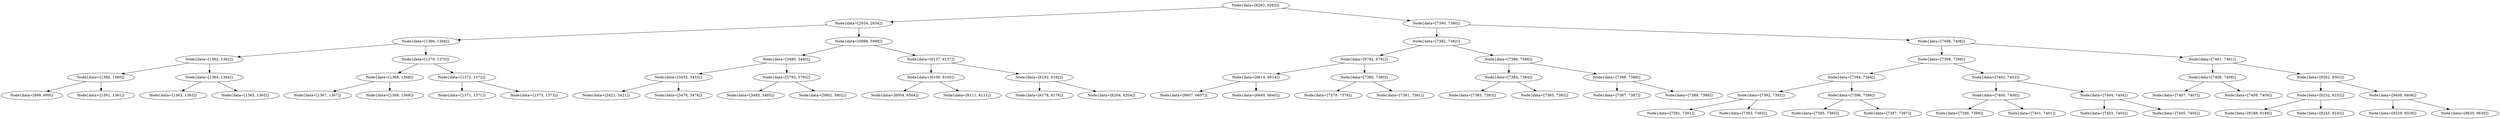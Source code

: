 digraph G{
1061055564 [label="Node{data=[6263, 6263]}"]
1061055564 -> 1498436040
1498436040 [label="Node{data=[2934, 2934]}"]
1498436040 -> 396906647
396906647 [label="Node{data=[1366, 1366]}"]
396906647 -> 1421121388
1421121388 [label="Node{data=[1362, 1362]}"]
1421121388 -> 405065146
405065146 [label="Node{data=[1360, 1360]}"]
405065146 -> 1134629223
1134629223 [label="Node{data=[999, 999]}"]
405065146 -> 383307116
383307116 [label="Node{data=[1361, 1361]}"]
1421121388 -> 1713841964
1713841964 [label="Node{data=[1364, 1364]}"]
1713841964 -> 1490059087
1490059087 [label="Node{data=[1363, 1363]}"]
1713841964 -> 322004763
322004763 [label="Node{data=[1365, 1365]}"]
396906647 -> 1137867708
1137867708 [label="Node{data=[1370, 1370]}"]
1137867708 -> 479406765
479406765 [label="Node{data=[1368, 1368]}"]
479406765 -> 1205994615
1205994615 [label="Node{data=[1367, 1367]}"]
479406765 -> 1601419823
1601419823 [label="Node{data=[1369, 1369]}"]
1137867708 -> 262944230
262944230 [label="Node{data=[1372, 1372]}"]
262944230 -> 183480572
183480572 [label="Node{data=[1371, 1371]}"]
262944230 -> 1568267370
1568267370 [label="Node{data=[1373, 1373]}"]
1498436040 -> 530163496
530163496 [label="Node{data=[5998, 5998]}"]
530163496 -> 1911861816
1911861816 [label="Node{data=[3480, 3480]}"]
1911861816 -> 107713706
107713706 [label="Node{data=[3455, 3455]}"]
107713706 -> 367166081
367166081 [label="Node{data=[3421, 3421]}"]
107713706 -> 1192282098
1192282098 [label="Node{data=[3478, 3478]}"]
1911861816 -> 320985178
320985178 [label="Node{data=[5793, 5793]}"]
320985178 -> 1236652112
1236652112 [label="Node{data=[3485, 3485]}"]
320985178 -> 1212327277
1212327277 [label="Node{data=[5802, 5802]}"]
530163496 -> 162321600
162321600 [label="Node{data=[6137, 6137]}"]
162321600 -> 340930215
340930215 [label="Node{data=[6100, 6100]}"]
340930215 -> 1937922861
1937922861 [label="Node{data=[6004, 6004]}"]
340930215 -> 783741437
783741437 [label="Node{data=[6111, 6111]}"]
162321600 -> 1095969343
1095969343 [label="Node{data=[6192, 6192]}"]
1095969343 -> 1148257188
1148257188 [label="Node{data=[6178, 6178]}"]
1095969343 -> 625701684
625701684 [label="Node{data=[6204, 6204]}"]
1061055564 -> 1022052217
1022052217 [label="Node{data=[7390, 7390]}"]
1022052217 -> 1689358345
1689358345 [label="Node{data=[7382, 7382]}"]
1689358345 -> 680645400
680645400 [label="Node{data=[6782, 6782]}"]
680645400 -> 1455282157
1455282157 [label="Node{data=[6614, 6614]}"]
1455282157 -> 806064844
806064844 [label="Node{data=[6607, 6607]}"]
1455282157 -> 1490185500
1490185500 [label="Node{data=[6640, 6640]}"]
680645400 -> 2122152973
2122152973 [label="Node{data=[7380, 7380]}"]
2122152973 -> 1179115152
1179115152 [label="Node{data=[7379, 7379]}"]
2122152973 -> 708225382
708225382 [label="Node{data=[7381, 7381]}"]
1689358345 -> 1632082865
1632082865 [label="Node{data=[7386, 7386]}"]
1632082865 -> 1959726720
1959726720 [label="Node{data=[7384, 7384]}"]
1959726720 -> 210042327
210042327 [label="Node{data=[7383, 7383]}"]
1959726720 -> 325458104
325458104 [label="Node{data=[7385, 7385]}"]
1632082865 -> 1310819190
1310819190 [label="Node{data=[7388, 7388]}"]
1310819190 -> 1108754236
1108754236 [label="Node{data=[7387, 7387]}"]
1310819190 -> 1767311596
1767311596 [label="Node{data=[7389, 7389]}"]
1022052217 -> 1247243942
1247243942 [label="Node{data=[7406, 7406]}"]
1247243942 -> 137326249
137326249 [label="Node{data=[7398, 7398]}"]
137326249 -> 2075352911
2075352911 [label="Node{data=[7394, 7394]}"]
2075352911 -> 720513213
720513213 [label="Node{data=[7392, 7392]}"]
720513213 -> 1528910107
1528910107 [label="Node{data=[7391, 7391]}"]
720513213 -> 671626992
671626992 [label="Node{data=[7393, 7393]}"]
2075352911 -> 1235242393
1235242393 [label="Node{data=[7396, 7396]}"]
1235242393 -> 1923888080
1923888080 [label="Node{data=[7395, 7395]}"]
1235242393 -> 601099543
601099543 [label="Node{data=[7397, 7397]}"]
137326249 -> 1250033707
1250033707 [label="Node{data=[7402, 7402]}"]
1250033707 -> 17125479
17125479 [label="Node{data=[7400, 7400]}"]
17125479 -> 312787236
312787236 [label="Node{data=[7399, 7399]}"]
17125479 -> 295422674
295422674 [label="Node{data=[7401, 7401]}"]
1250033707 -> 1271006098
1271006098 [label="Node{data=[7404, 7404]}"]
1271006098 -> 1626334437
1626334437 [label="Node{data=[7403, 7403]}"]
1271006098 -> 1417065533
1417065533 [label="Node{data=[7405, 7405]}"]
1247243942 -> 468990267
468990267 [label="Node{data=[7461, 7461]}"]
468990267 -> 1081173828
1081173828 [label="Node{data=[7408, 7408]}"]
1081173828 -> 1596357475
1596357475 [label="Node{data=[7407, 7407]}"]
1081173828 -> 1049689062
1049689062 [label="Node{data=[7409, 7409]}"]
468990267 -> 77013230
77013230 [label="Node{data=[9302, 9302]}"]
77013230 -> 1335307391
1335307391 [label="Node{data=[9232, 9232]}"]
1335307391 -> 587643789
587643789 [label="Node{data=[9188, 9188]}"]
1335307391 -> 451951552
451951552 [label="Node{data=[9245, 9245]}"]
77013230 -> 668854304
668854304 [label="Node{data=[9408, 9408]}"]
668854304 -> 1373621360
1373621360 [label="Node{data=[9329, 9329]}"]
668854304 -> 1192484629
1192484629 [label="Node{data=[9630, 9630]}"]
}